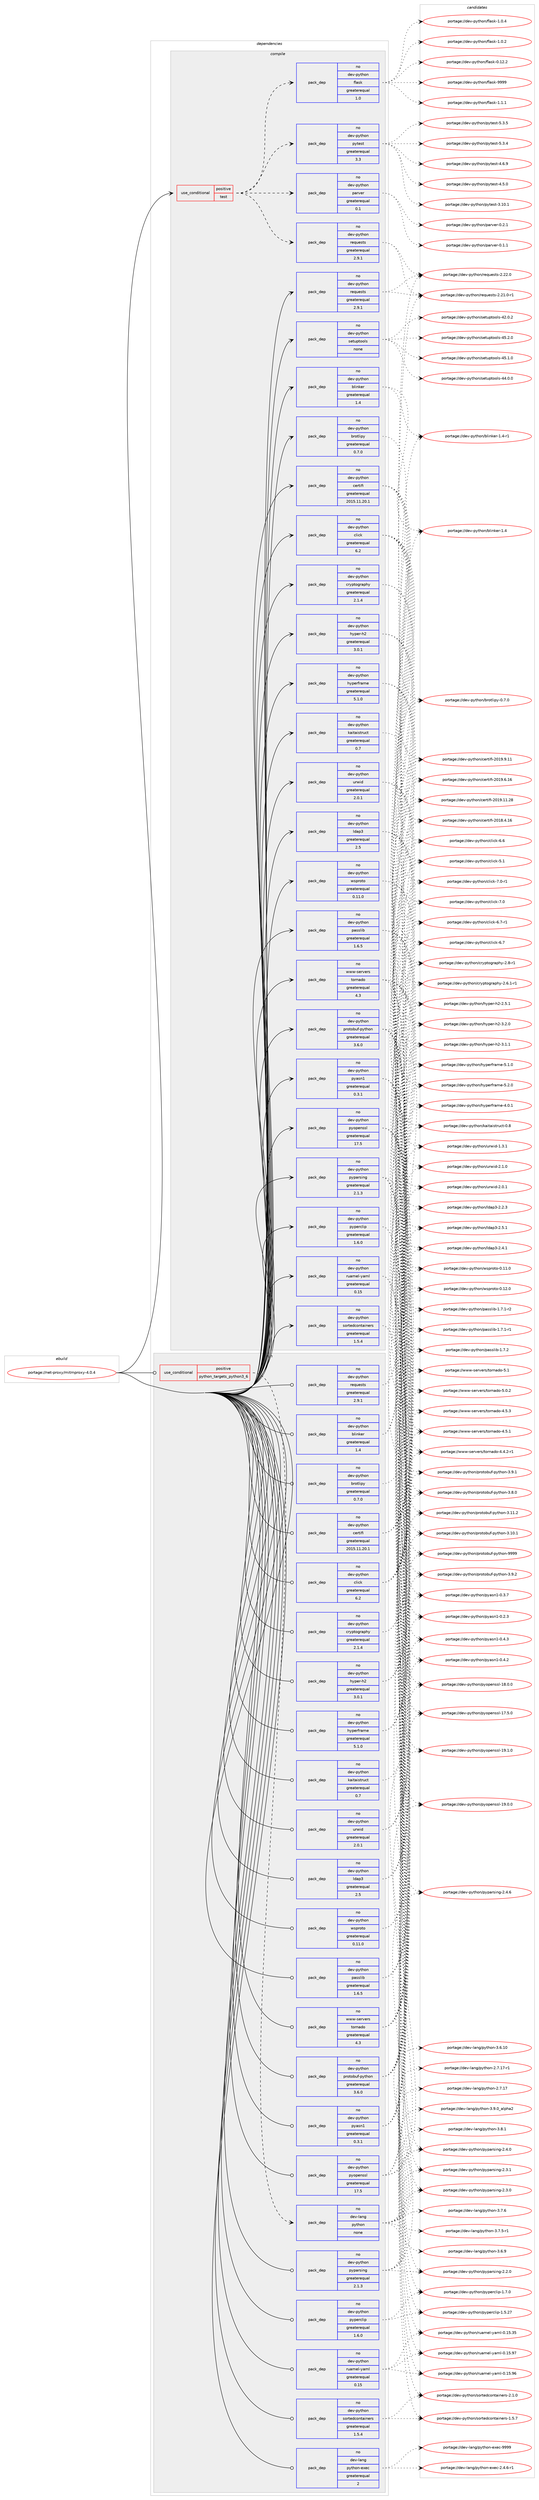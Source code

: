 digraph prolog {

# *************
# Graph options
# *************

newrank=true;
concentrate=true;
compound=true;
graph [rankdir=LR,fontname=Helvetica,fontsize=10,ranksep=1.5];#, ranksep=2.5, nodesep=0.2];
edge  [arrowhead=vee];
node  [fontname=Helvetica,fontsize=10];

# **********
# The ebuild
# **********

subgraph cluster_leftcol {
color=gray;
rank=same;
label=<<i>ebuild</i>>;
id [label="portage://net-proxy/mitmproxy-4.0.4", color=red, width=4, href="../net-proxy/mitmproxy-4.0.4.svg"];
}

# ****************
# The dependencies
# ****************

subgraph cluster_midcol {
color=gray;
label=<<i>dependencies</i>>;
subgraph cluster_compile {
fillcolor="#eeeeee";
style=filled;
label=<<i>compile</i>>;
subgraph cond22158 {
dependency111058 [label=<<TABLE BORDER="0" CELLBORDER="1" CELLSPACING="0" CELLPADDING="4"><TR><TD ROWSPAN="3" CELLPADDING="10">use_conditional</TD></TR><TR><TD>positive</TD></TR><TR><TD>test</TD></TR></TABLE>>, shape=none, color=red];
subgraph pack87018 {
dependency111059 [label=<<TABLE BORDER="0" CELLBORDER="1" CELLSPACING="0" CELLPADDING="4" WIDTH="220"><TR><TD ROWSPAN="6" CELLPADDING="30">pack_dep</TD></TR><TR><TD WIDTH="110">no</TD></TR><TR><TD>dev-python</TD></TR><TR><TD>flask</TD></TR><TR><TD>greaterequal</TD></TR><TR><TD>1.0</TD></TR></TABLE>>, shape=none, color=blue];
}
dependency111058:e -> dependency111059:w [weight=20,style="dashed",arrowhead="vee"];
subgraph pack87019 {
dependency111060 [label=<<TABLE BORDER="0" CELLBORDER="1" CELLSPACING="0" CELLPADDING="4" WIDTH="220"><TR><TD ROWSPAN="6" CELLPADDING="30">pack_dep</TD></TR><TR><TD WIDTH="110">no</TD></TR><TR><TD>dev-python</TD></TR><TR><TD>parver</TD></TR><TR><TD>greaterequal</TD></TR><TR><TD>0.1</TD></TR></TABLE>>, shape=none, color=blue];
}
dependency111058:e -> dependency111060:w [weight=20,style="dashed",arrowhead="vee"];
subgraph pack87020 {
dependency111061 [label=<<TABLE BORDER="0" CELLBORDER="1" CELLSPACING="0" CELLPADDING="4" WIDTH="220"><TR><TD ROWSPAN="6" CELLPADDING="30">pack_dep</TD></TR><TR><TD WIDTH="110">no</TD></TR><TR><TD>dev-python</TD></TR><TR><TD>pytest</TD></TR><TR><TD>greaterequal</TD></TR><TR><TD>3.3</TD></TR></TABLE>>, shape=none, color=blue];
}
dependency111058:e -> dependency111061:w [weight=20,style="dashed",arrowhead="vee"];
subgraph pack87021 {
dependency111062 [label=<<TABLE BORDER="0" CELLBORDER="1" CELLSPACING="0" CELLPADDING="4" WIDTH="220"><TR><TD ROWSPAN="6" CELLPADDING="30">pack_dep</TD></TR><TR><TD WIDTH="110">no</TD></TR><TR><TD>dev-python</TD></TR><TR><TD>requests</TD></TR><TR><TD>greaterequal</TD></TR><TR><TD>2.9.1</TD></TR></TABLE>>, shape=none, color=blue];
}
dependency111058:e -> dependency111062:w [weight=20,style="dashed",arrowhead="vee"];
}
id:e -> dependency111058:w [weight=20,style="solid",arrowhead="vee"];
subgraph pack87022 {
dependency111063 [label=<<TABLE BORDER="0" CELLBORDER="1" CELLSPACING="0" CELLPADDING="4" WIDTH="220"><TR><TD ROWSPAN="6" CELLPADDING="30">pack_dep</TD></TR><TR><TD WIDTH="110">no</TD></TR><TR><TD>dev-python</TD></TR><TR><TD>blinker</TD></TR><TR><TD>greaterequal</TD></TR><TR><TD>1.4</TD></TR></TABLE>>, shape=none, color=blue];
}
id:e -> dependency111063:w [weight=20,style="solid",arrowhead="vee"];
subgraph pack87023 {
dependency111064 [label=<<TABLE BORDER="0" CELLBORDER="1" CELLSPACING="0" CELLPADDING="4" WIDTH="220"><TR><TD ROWSPAN="6" CELLPADDING="30">pack_dep</TD></TR><TR><TD WIDTH="110">no</TD></TR><TR><TD>dev-python</TD></TR><TR><TD>brotlipy</TD></TR><TR><TD>greaterequal</TD></TR><TR><TD>0.7.0</TD></TR></TABLE>>, shape=none, color=blue];
}
id:e -> dependency111064:w [weight=20,style="solid",arrowhead="vee"];
subgraph pack87024 {
dependency111065 [label=<<TABLE BORDER="0" CELLBORDER="1" CELLSPACING="0" CELLPADDING="4" WIDTH="220"><TR><TD ROWSPAN="6" CELLPADDING="30">pack_dep</TD></TR><TR><TD WIDTH="110">no</TD></TR><TR><TD>dev-python</TD></TR><TR><TD>certifi</TD></TR><TR><TD>greaterequal</TD></TR><TR><TD>2015.11.20.1</TD></TR></TABLE>>, shape=none, color=blue];
}
id:e -> dependency111065:w [weight=20,style="solid",arrowhead="vee"];
subgraph pack87025 {
dependency111066 [label=<<TABLE BORDER="0" CELLBORDER="1" CELLSPACING="0" CELLPADDING="4" WIDTH="220"><TR><TD ROWSPAN="6" CELLPADDING="30">pack_dep</TD></TR><TR><TD WIDTH="110">no</TD></TR><TR><TD>dev-python</TD></TR><TR><TD>click</TD></TR><TR><TD>greaterequal</TD></TR><TR><TD>6.2</TD></TR></TABLE>>, shape=none, color=blue];
}
id:e -> dependency111066:w [weight=20,style="solid",arrowhead="vee"];
subgraph pack87026 {
dependency111067 [label=<<TABLE BORDER="0" CELLBORDER="1" CELLSPACING="0" CELLPADDING="4" WIDTH="220"><TR><TD ROWSPAN="6" CELLPADDING="30">pack_dep</TD></TR><TR><TD WIDTH="110">no</TD></TR><TR><TD>dev-python</TD></TR><TR><TD>cryptography</TD></TR><TR><TD>greaterequal</TD></TR><TR><TD>2.1.4</TD></TR></TABLE>>, shape=none, color=blue];
}
id:e -> dependency111067:w [weight=20,style="solid",arrowhead="vee"];
subgraph pack87027 {
dependency111068 [label=<<TABLE BORDER="0" CELLBORDER="1" CELLSPACING="0" CELLPADDING="4" WIDTH="220"><TR><TD ROWSPAN="6" CELLPADDING="30">pack_dep</TD></TR><TR><TD WIDTH="110">no</TD></TR><TR><TD>dev-python</TD></TR><TR><TD>hyper-h2</TD></TR><TR><TD>greaterequal</TD></TR><TR><TD>3.0.1</TD></TR></TABLE>>, shape=none, color=blue];
}
id:e -> dependency111068:w [weight=20,style="solid",arrowhead="vee"];
subgraph pack87028 {
dependency111069 [label=<<TABLE BORDER="0" CELLBORDER="1" CELLSPACING="0" CELLPADDING="4" WIDTH="220"><TR><TD ROWSPAN="6" CELLPADDING="30">pack_dep</TD></TR><TR><TD WIDTH="110">no</TD></TR><TR><TD>dev-python</TD></TR><TR><TD>hyperframe</TD></TR><TR><TD>greaterequal</TD></TR><TR><TD>5.1.0</TD></TR></TABLE>>, shape=none, color=blue];
}
id:e -> dependency111069:w [weight=20,style="solid",arrowhead="vee"];
subgraph pack87029 {
dependency111070 [label=<<TABLE BORDER="0" CELLBORDER="1" CELLSPACING="0" CELLPADDING="4" WIDTH="220"><TR><TD ROWSPAN="6" CELLPADDING="30">pack_dep</TD></TR><TR><TD WIDTH="110">no</TD></TR><TR><TD>dev-python</TD></TR><TR><TD>kaitaistruct</TD></TR><TR><TD>greaterequal</TD></TR><TR><TD>0.7</TD></TR></TABLE>>, shape=none, color=blue];
}
id:e -> dependency111070:w [weight=20,style="solid",arrowhead="vee"];
subgraph pack87030 {
dependency111071 [label=<<TABLE BORDER="0" CELLBORDER="1" CELLSPACING="0" CELLPADDING="4" WIDTH="220"><TR><TD ROWSPAN="6" CELLPADDING="30">pack_dep</TD></TR><TR><TD WIDTH="110">no</TD></TR><TR><TD>dev-python</TD></TR><TR><TD>ldap3</TD></TR><TR><TD>greaterequal</TD></TR><TR><TD>2.5</TD></TR></TABLE>>, shape=none, color=blue];
}
id:e -> dependency111071:w [weight=20,style="solid",arrowhead="vee"];
subgraph pack87031 {
dependency111072 [label=<<TABLE BORDER="0" CELLBORDER="1" CELLSPACING="0" CELLPADDING="4" WIDTH="220"><TR><TD ROWSPAN="6" CELLPADDING="30">pack_dep</TD></TR><TR><TD WIDTH="110">no</TD></TR><TR><TD>dev-python</TD></TR><TR><TD>passlib</TD></TR><TR><TD>greaterequal</TD></TR><TR><TD>1.6.5</TD></TR></TABLE>>, shape=none, color=blue];
}
id:e -> dependency111072:w [weight=20,style="solid",arrowhead="vee"];
subgraph pack87032 {
dependency111073 [label=<<TABLE BORDER="0" CELLBORDER="1" CELLSPACING="0" CELLPADDING="4" WIDTH="220"><TR><TD ROWSPAN="6" CELLPADDING="30">pack_dep</TD></TR><TR><TD WIDTH="110">no</TD></TR><TR><TD>dev-python</TD></TR><TR><TD>protobuf-python</TD></TR><TR><TD>greaterequal</TD></TR><TR><TD>3.6.0</TD></TR></TABLE>>, shape=none, color=blue];
}
id:e -> dependency111073:w [weight=20,style="solid",arrowhead="vee"];
subgraph pack87033 {
dependency111074 [label=<<TABLE BORDER="0" CELLBORDER="1" CELLSPACING="0" CELLPADDING="4" WIDTH="220"><TR><TD ROWSPAN="6" CELLPADDING="30">pack_dep</TD></TR><TR><TD WIDTH="110">no</TD></TR><TR><TD>dev-python</TD></TR><TR><TD>pyasn1</TD></TR><TR><TD>greaterequal</TD></TR><TR><TD>0.3.1</TD></TR></TABLE>>, shape=none, color=blue];
}
id:e -> dependency111074:w [weight=20,style="solid",arrowhead="vee"];
subgraph pack87034 {
dependency111075 [label=<<TABLE BORDER="0" CELLBORDER="1" CELLSPACING="0" CELLPADDING="4" WIDTH="220"><TR><TD ROWSPAN="6" CELLPADDING="30">pack_dep</TD></TR><TR><TD WIDTH="110">no</TD></TR><TR><TD>dev-python</TD></TR><TR><TD>pyopenssl</TD></TR><TR><TD>greaterequal</TD></TR><TR><TD>17.5</TD></TR></TABLE>>, shape=none, color=blue];
}
id:e -> dependency111075:w [weight=20,style="solid",arrowhead="vee"];
subgraph pack87035 {
dependency111076 [label=<<TABLE BORDER="0" CELLBORDER="1" CELLSPACING="0" CELLPADDING="4" WIDTH="220"><TR><TD ROWSPAN="6" CELLPADDING="30">pack_dep</TD></TR><TR><TD WIDTH="110">no</TD></TR><TR><TD>dev-python</TD></TR><TR><TD>pyparsing</TD></TR><TR><TD>greaterequal</TD></TR><TR><TD>2.1.3</TD></TR></TABLE>>, shape=none, color=blue];
}
id:e -> dependency111076:w [weight=20,style="solid",arrowhead="vee"];
subgraph pack87036 {
dependency111077 [label=<<TABLE BORDER="0" CELLBORDER="1" CELLSPACING="0" CELLPADDING="4" WIDTH="220"><TR><TD ROWSPAN="6" CELLPADDING="30">pack_dep</TD></TR><TR><TD WIDTH="110">no</TD></TR><TR><TD>dev-python</TD></TR><TR><TD>pyperclip</TD></TR><TR><TD>greaterequal</TD></TR><TR><TD>1.6.0</TD></TR></TABLE>>, shape=none, color=blue];
}
id:e -> dependency111077:w [weight=20,style="solid",arrowhead="vee"];
subgraph pack87037 {
dependency111078 [label=<<TABLE BORDER="0" CELLBORDER="1" CELLSPACING="0" CELLPADDING="4" WIDTH="220"><TR><TD ROWSPAN="6" CELLPADDING="30">pack_dep</TD></TR><TR><TD WIDTH="110">no</TD></TR><TR><TD>dev-python</TD></TR><TR><TD>requests</TD></TR><TR><TD>greaterequal</TD></TR><TR><TD>2.9.1</TD></TR></TABLE>>, shape=none, color=blue];
}
id:e -> dependency111078:w [weight=20,style="solid",arrowhead="vee"];
subgraph pack87038 {
dependency111079 [label=<<TABLE BORDER="0" CELLBORDER="1" CELLSPACING="0" CELLPADDING="4" WIDTH="220"><TR><TD ROWSPAN="6" CELLPADDING="30">pack_dep</TD></TR><TR><TD WIDTH="110">no</TD></TR><TR><TD>dev-python</TD></TR><TR><TD>ruamel-yaml</TD></TR><TR><TD>greaterequal</TD></TR><TR><TD>0.15</TD></TR></TABLE>>, shape=none, color=blue];
}
id:e -> dependency111079:w [weight=20,style="solid",arrowhead="vee"];
subgraph pack87039 {
dependency111080 [label=<<TABLE BORDER="0" CELLBORDER="1" CELLSPACING="0" CELLPADDING="4" WIDTH="220"><TR><TD ROWSPAN="6" CELLPADDING="30">pack_dep</TD></TR><TR><TD WIDTH="110">no</TD></TR><TR><TD>dev-python</TD></TR><TR><TD>setuptools</TD></TR><TR><TD>none</TD></TR><TR><TD></TD></TR></TABLE>>, shape=none, color=blue];
}
id:e -> dependency111080:w [weight=20,style="solid",arrowhead="vee"];
subgraph pack87040 {
dependency111081 [label=<<TABLE BORDER="0" CELLBORDER="1" CELLSPACING="0" CELLPADDING="4" WIDTH="220"><TR><TD ROWSPAN="6" CELLPADDING="30">pack_dep</TD></TR><TR><TD WIDTH="110">no</TD></TR><TR><TD>dev-python</TD></TR><TR><TD>sortedcontainers</TD></TR><TR><TD>greaterequal</TD></TR><TR><TD>1.5.4</TD></TR></TABLE>>, shape=none, color=blue];
}
id:e -> dependency111081:w [weight=20,style="solid",arrowhead="vee"];
subgraph pack87041 {
dependency111082 [label=<<TABLE BORDER="0" CELLBORDER="1" CELLSPACING="0" CELLPADDING="4" WIDTH="220"><TR><TD ROWSPAN="6" CELLPADDING="30">pack_dep</TD></TR><TR><TD WIDTH="110">no</TD></TR><TR><TD>dev-python</TD></TR><TR><TD>urwid</TD></TR><TR><TD>greaterequal</TD></TR><TR><TD>2.0.1</TD></TR></TABLE>>, shape=none, color=blue];
}
id:e -> dependency111082:w [weight=20,style="solid",arrowhead="vee"];
subgraph pack87042 {
dependency111083 [label=<<TABLE BORDER="0" CELLBORDER="1" CELLSPACING="0" CELLPADDING="4" WIDTH="220"><TR><TD ROWSPAN="6" CELLPADDING="30">pack_dep</TD></TR><TR><TD WIDTH="110">no</TD></TR><TR><TD>dev-python</TD></TR><TR><TD>wsproto</TD></TR><TR><TD>greaterequal</TD></TR><TR><TD>0.11.0</TD></TR></TABLE>>, shape=none, color=blue];
}
id:e -> dependency111083:w [weight=20,style="solid",arrowhead="vee"];
subgraph pack87043 {
dependency111084 [label=<<TABLE BORDER="0" CELLBORDER="1" CELLSPACING="0" CELLPADDING="4" WIDTH="220"><TR><TD ROWSPAN="6" CELLPADDING="30">pack_dep</TD></TR><TR><TD WIDTH="110">no</TD></TR><TR><TD>www-servers</TD></TR><TR><TD>tornado</TD></TR><TR><TD>greaterequal</TD></TR><TR><TD>4.3</TD></TR></TABLE>>, shape=none, color=blue];
}
id:e -> dependency111084:w [weight=20,style="solid",arrowhead="vee"];
}
subgraph cluster_compileandrun {
fillcolor="#eeeeee";
style=filled;
label=<<i>compile and run</i>>;
}
subgraph cluster_run {
fillcolor="#eeeeee";
style=filled;
label=<<i>run</i>>;
subgraph cond22159 {
dependency111085 [label=<<TABLE BORDER="0" CELLBORDER="1" CELLSPACING="0" CELLPADDING="4"><TR><TD ROWSPAN="3" CELLPADDING="10">use_conditional</TD></TR><TR><TD>positive</TD></TR><TR><TD>python_targets_python3_6</TD></TR></TABLE>>, shape=none, color=red];
subgraph pack87044 {
dependency111086 [label=<<TABLE BORDER="0" CELLBORDER="1" CELLSPACING="0" CELLPADDING="4" WIDTH="220"><TR><TD ROWSPAN="6" CELLPADDING="30">pack_dep</TD></TR><TR><TD WIDTH="110">no</TD></TR><TR><TD>dev-lang</TD></TR><TR><TD>python</TD></TR><TR><TD>none</TD></TR><TR><TD></TD></TR></TABLE>>, shape=none, color=blue];
}
dependency111085:e -> dependency111086:w [weight=20,style="dashed",arrowhead="vee"];
}
id:e -> dependency111085:w [weight=20,style="solid",arrowhead="odot"];
subgraph pack87045 {
dependency111087 [label=<<TABLE BORDER="0" CELLBORDER="1" CELLSPACING="0" CELLPADDING="4" WIDTH="220"><TR><TD ROWSPAN="6" CELLPADDING="30">pack_dep</TD></TR><TR><TD WIDTH="110">no</TD></TR><TR><TD>dev-lang</TD></TR><TR><TD>python-exec</TD></TR><TR><TD>greaterequal</TD></TR><TR><TD>2</TD></TR></TABLE>>, shape=none, color=blue];
}
id:e -> dependency111087:w [weight=20,style="solid",arrowhead="odot"];
subgraph pack87046 {
dependency111088 [label=<<TABLE BORDER="0" CELLBORDER="1" CELLSPACING="0" CELLPADDING="4" WIDTH="220"><TR><TD ROWSPAN="6" CELLPADDING="30">pack_dep</TD></TR><TR><TD WIDTH="110">no</TD></TR><TR><TD>dev-python</TD></TR><TR><TD>blinker</TD></TR><TR><TD>greaterequal</TD></TR><TR><TD>1.4</TD></TR></TABLE>>, shape=none, color=blue];
}
id:e -> dependency111088:w [weight=20,style="solid",arrowhead="odot"];
subgraph pack87047 {
dependency111089 [label=<<TABLE BORDER="0" CELLBORDER="1" CELLSPACING="0" CELLPADDING="4" WIDTH="220"><TR><TD ROWSPAN="6" CELLPADDING="30">pack_dep</TD></TR><TR><TD WIDTH="110">no</TD></TR><TR><TD>dev-python</TD></TR><TR><TD>brotlipy</TD></TR><TR><TD>greaterequal</TD></TR><TR><TD>0.7.0</TD></TR></TABLE>>, shape=none, color=blue];
}
id:e -> dependency111089:w [weight=20,style="solid",arrowhead="odot"];
subgraph pack87048 {
dependency111090 [label=<<TABLE BORDER="0" CELLBORDER="1" CELLSPACING="0" CELLPADDING="4" WIDTH="220"><TR><TD ROWSPAN="6" CELLPADDING="30">pack_dep</TD></TR><TR><TD WIDTH="110">no</TD></TR><TR><TD>dev-python</TD></TR><TR><TD>certifi</TD></TR><TR><TD>greaterequal</TD></TR><TR><TD>2015.11.20.1</TD></TR></TABLE>>, shape=none, color=blue];
}
id:e -> dependency111090:w [weight=20,style="solid",arrowhead="odot"];
subgraph pack87049 {
dependency111091 [label=<<TABLE BORDER="0" CELLBORDER="1" CELLSPACING="0" CELLPADDING="4" WIDTH="220"><TR><TD ROWSPAN="6" CELLPADDING="30">pack_dep</TD></TR><TR><TD WIDTH="110">no</TD></TR><TR><TD>dev-python</TD></TR><TR><TD>click</TD></TR><TR><TD>greaterequal</TD></TR><TR><TD>6.2</TD></TR></TABLE>>, shape=none, color=blue];
}
id:e -> dependency111091:w [weight=20,style="solid",arrowhead="odot"];
subgraph pack87050 {
dependency111092 [label=<<TABLE BORDER="0" CELLBORDER="1" CELLSPACING="0" CELLPADDING="4" WIDTH="220"><TR><TD ROWSPAN="6" CELLPADDING="30">pack_dep</TD></TR><TR><TD WIDTH="110">no</TD></TR><TR><TD>dev-python</TD></TR><TR><TD>cryptography</TD></TR><TR><TD>greaterequal</TD></TR><TR><TD>2.1.4</TD></TR></TABLE>>, shape=none, color=blue];
}
id:e -> dependency111092:w [weight=20,style="solid",arrowhead="odot"];
subgraph pack87051 {
dependency111093 [label=<<TABLE BORDER="0" CELLBORDER="1" CELLSPACING="0" CELLPADDING="4" WIDTH="220"><TR><TD ROWSPAN="6" CELLPADDING="30">pack_dep</TD></TR><TR><TD WIDTH="110">no</TD></TR><TR><TD>dev-python</TD></TR><TR><TD>hyper-h2</TD></TR><TR><TD>greaterequal</TD></TR><TR><TD>3.0.1</TD></TR></TABLE>>, shape=none, color=blue];
}
id:e -> dependency111093:w [weight=20,style="solid",arrowhead="odot"];
subgraph pack87052 {
dependency111094 [label=<<TABLE BORDER="0" CELLBORDER="1" CELLSPACING="0" CELLPADDING="4" WIDTH="220"><TR><TD ROWSPAN="6" CELLPADDING="30">pack_dep</TD></TR><TR><TD WIDTH="110">no</TD></TR><TR><TD>dev-python</TD></TR><TR><TD>hyperframe</TD></TR><TR><TD>greaterequal</TD></TR><TR><TD>5.1.0</TD></TR></TABLE>>, shape=none, color=blue];
}
id:e -> dependency111094:w [weight=20,style="solid",arrowhead="odot"];
subgraph pack87053 {
dependency111095 [label=<<TABLE BORDER="0" CELLBORDER="1" CELLSPACING="0" CELLPADDING="4" WIDTH="220"><TR><TD ROWSPAN="6" CELLPADDING="30">pack_dep</TD></TR><TR><TD WIDTH="110">no</TD></TR><TR><TD>dev-python</TD></TR><TR><TD>kaitaistruct</TD></TR><TR><TD>greaterequal</TD></TR><TR><TD>0.7</TD></TR></TABLE>>, shape=none, color=blue];
}
id:e -> dependency111095:w [weight=20,style="solid",arrowhead="odot"];
subgraph pack87054 {
dependency111096 [label=<<TABLE BORDER="0" CELLBORDER="1" CELLSPACING="0" CELLPADDING="4" WIDTH="220"><TR><TD ROWSPAN="6" CELLPADDING="30">pack_dep</TD></TR><TR><TD WIDTH="110">no</TD></TR><TR><TD>dev-python</TD></TR><TR><TD>ldap3</TD></TR><TR><TD>greaterequal</TD></TR><TR><TD>2.5</TD></TR></TABLE>>, shape=none, color=blue];
}
id:e -> dependency111096:w [weight=20,style="solid",arrowhead="odot"];
subgraph pack87055 {
dependency111097 [label=<<TABLE BORDER="0" CELLBORDER="1" CELLSPACING="0" CELLPADDING="4" WIDTH="220"><TR><TD ROWSPAN="6" CELLPADDING="30">pack_dep</TD></TR><TR><TD WIDTH="110">no</TD></TR><TR><TD>dev-python</TD></TR><TR><TD>passlib</TD></TR><TR><TD>greaterequal</TD></TR><TR><TD>1.6.5</TD></TR></TABLE>>, shape=none, color=blue];
}
id:e -> dependency111097:w [weight=20,style="solid",arrowhead="odot"];
subgraph pack87056 {
dependency111098 [label=<<TABLE BORDER="0" CELLBORDER="1" CELLSPACING="0" CELLPADDING="4" WIDTH="220"><TR><TD ROWSPAN="6" CELLPADDING="30">pack_dep</TD></TR><TR><TD WIDTH="110">no</TD></TR><TR><TD>dev-python</TD></TR><TR><TD>protobuf-python</TD></TR><TR><TD>greaterequal</TD></TR><TR><TD>3.6.0</TD></TR></TABLE>>, shape=none, color=blue];
}
id:e -> dependency111098:w [weight=20,style="solid",arrowhead="odot"];
subgraph pack87057 {
dependency111099 [label=<<TABLE BORDER="0" CELLBORDER="1" CELLSPACING="0" CELLPADDING="4" WIDTH="220"><TR><TD ROWSPAN="6" CELLPADDING="30">pack_dep</TD></TR><TR><TD WIDTH="110">no</TD></TR><TR><TD>dev-python</TD></TR><TR><TD>pyasn1</TD></TR><TR><TD>greaterequal</TD></TR><TR><TD>0.3.1</TD></TR></TABLE>>, shape=none, color=blue];
}
id:e -> dependency111099:w [weight=20,style="solid",arrowhead="odot"];
subgraph pack87058 {
dependency111100 [label=<<TABLE BORDER="0" CELLBORDER="1" CELLSPACING="0" CELLPADDING="4" WIDTH="220"><TR><TD ROWSPAN="6" CELLPADDING="30">pack_dep</TD></TR><TR><TD WIDTH="110">no</TD></TR><TR><TD>dev-python</TD></TR><TR><TD>pyopenssl</TD></TR><TR><TD>greaterequal</TD></TR><TR><TD>17.5</TD></TR></TABLE>>, shape=none, color=blue];
}
id:e -> dependency111100:w [weight=20,style="solid",arrowhead="odot"];
subgraph pack87059 {
dependency111101 [label=<<TABLE BORDER="0" CELLBORDER="1" CELLSPACING="0" CELLPADDING="4" WIDTH="220"><TR><TD ROWSPAN="6" CELLPADDING="30">pack_dep</TD></TR><TR><TD WIDTH="110">no</TD></TR><TR><TD>dev-python</TD></TR><TR><TD>pyparsing</TD></TR><TR><TD>greaterequal</TD></TR><TR><TD>2.1.3</TD></TR></TABLE>>, shape=none, color=blue];
}
id:e -> dependency111101:w [weight=20,style="solid",arrowhead="odot"];
subgraph pack87060 {
dependency111102 [label=<<TABLE BORDER="0" CELLBORDER="1" CELLSPACING="0" CELLPADDING="4" WIDTH="220"><TR><TD ROWSPAN="6" CELLPADDING="30">pack_dep</TD></TR><TR><TD WIDTH="110">no</TD></TR><TR><TD>dev-python</TD></TR><TR><TD>pyperclip</TD></TR><TR><TD>greaterequal</TD></TR><TR><TD>1.6.0</TD></TR></TABLE>>, shape=none, color=blue];
}
id:e -> dependency111102:w [weight=20,style="solid",arrowhead="odot"];
subgraph pack87061 {
dependency111103 [label=<<TABLE BORDER="0" CELLBORDER="1" CELLSPACING="0" CELLPADDING="4" WIDTH="220"><TR><TD ROWSPAN="6" CELLPADDING="30">pack_dep</TD></TR><TR><TD WIDTH="110">no</TD></TR><TR><TD>dev-python</TD></TR><TR><TD>requests</TD></TR><TR><TD>greaterequal</TD></TR><TR><TD>2.9.1</TD></TR></TABLE>>, shape=none, color=blue];
}
id:e -> dependency111103:w [weight=20,style="solid",arrowhead="odot"];
subgraph pack87062 {
dependency111104 [label=<<TABLE BORDER="0" CELLBORDER="1" CELLSPACING="0" CELLPADDING="4" WIDTH="220"><TR><TD ROWSPAN="6" CELLPADDING="30">pack_dep</TD></TR><TR><TD WIDTH="110">no</TD></TR><TR><TD>dev-python</TD></TR><TR><TD>ruamel-yaml</TD></TR><TR><TD>greaterequal</TD></TR><TR><TD>0.15</TD></TR></TABLE>>, shape=none, color=blue];
}
id:e -> dependency111104:w [weight=20,style="solid",arrowhead="odot"];
subgraph pack87063 {
dependency111105 [label=<<TABLE BORDER="0" CELLBORDER="1" CELLSPACING="0" CELLPADDING="4" WIDTH="220"><TR><TD ROWSPAN="6" CELLPADDING="30">pack_dep</TD></TR><TR><TD WIDTH="110">no</TD></TR><TR><TD>dev-python</TD></TR><TR><TD>sortedcontainers</TD></TR><TR><TD>greaterequal</TD></TR><TR><TD>1.5.4</TD></TR></TABLE>>, shape=none, color=blue];
}
id:e -> dependency111105:w [weight=20,style="solid",arrowhead="odot"];
subgraph pack87064 {
dependency111106 [label=<<TABLE BORDER="0" CELLBORDER="1" CELLSPACING="0" CELLPADDING="4" WIDTH="220"><TR><TD ROWSPAN="6" CELLPADDING="30">pack_dep</TD></TR><TR><TD WIDTH="110">no</TD></TR><TR><TD>dev-python</TD></TR><TR><TD>urwid</TD></TR><TR><TD>greaterequal</TD></TR><TR><TD>2.0.1</TD></TR></TABLE>>, shape=none, color=blue];
}
id:e -> dependency111106:w [weight=20,style="solid",arrowhead="odot"];
subgraph pack87065 {
dependency111107 [label=<<TABLE BORDER="0" CELLBORDER="1" CELLSPACING="0" CELLPADDING="4" WIDTH="220"><TR><TD ROWSPAN="6" CELLPADDING="30">pack_dep</TD></TR><TR><TD WIDTH="110">no</TD></TR><TR><TD>dev-python</TD></TR><TR><TD>wsproto</TD></TR><TR><TD>greaterequal</TD></TR><TR><TD>0.11.0</TD></TR></TABLE>>, shape=none, color=blue];
}
id:e -> dependency111107:w [weight=20,style="solid",arrowhead="odot"];
subgraph pack87066 {
dependency111108 [label=<<TABLE BORDER="0" CELLBORDER="1" CELLSPACING="0" CELLPADDING="4" WIDTH="220"><TR><TD ROWSPAN="6" CELLPADDING="30">pack_dep</TD></TR><TR><TD WIDTH="110">no</TD></TR><TR><TD>www-servers</TD></TR><TR><TD>tornado</TD></TR><TR><TD>greaterequal</TD></TR><TR><TD>4.3</TD></TR></TABLE>>, shape=none, color=blue];
}
id:e -> dependency111108:w [weight=20,style="solid",arrowhead="odot"];
}
}

# **************
# The candidates
# **************

subgraph cluster_choices {
rank=same;
color=gray;
label=<<i>candidates</i>>;

subgraph choice87018 {
color=black;
nodesep=1;
choice1001011184511212111610411111047102108971151074557575757 [label="portage://dev-python/flask-9999", color=red, width=4,href="../dev-python/flask-9999.svg"];
choice100101118451121211161041111104710210897115107454946494649 [label="portage://dev-python/flask-1.1.1", color=red, width=4,href="../dev-python/flask-1.1.1.svg"];
choice100101118451121211161041111104710210897115107454946484652 [label="portage://dev-python/flask-1.0.4", color=red, width=4,href="../dev-python/flask-1.0.4.svg"];
choice100101118451121211161041111104710210897115107454946484650 [label="portage://dev-python/flask-1.0.2", color=red, width=4,href="../dev-python/flask-1.0.2.svg"];
choice10010111845112121116104111110471021089711510745484649504650 [label="portage://dev-python/flask-0.12.2", color=red, width=4,href="../dev-python/flask-0.12.2.svg"];
dependency111059:e -> choice1001011184511212111610411111047102108971151074557575757:w [style=dotted,weight="100"];
dependency111059:e -> choice100101118451121211161041111104710210897115107454946494649:w [style=dotted,weight="100"];
dependency111059:e -> choice100101118451121211161041111104710210897115107454946484652:w [style=dotted,weight="100"];
dependency111059:e -> choice100101118451121211161041111104710210897115107454946484650:w [style=dotted,weight="100"];
dependency111059:e -> choice10010111845112121116104111110471021089711510745484649504650:w [style=dotted,weight="100"];
}
subgraph choice87019 {
color=black;
nodesep=1;
choice100101118451121211161041111104711297114118101114454846504649 [label="portage://dev-python/parver-0.2.1", color=red, width=4,href="../dev-python/parver-0.2.1.svg"];
choice100101118451121211161041111104711297114118101114454846494649 [label="portage://dev-python/parver-0.1.1", color=red, width=4,href="../dev-python/parver-0.1.1.svg"];
dependency111060:e -> choice100101118451121211161041111104711297114118101114454846504649:w [style=dotted,weight="100"];
dependency111060:e -> choice100101118451121211161041111104711297114118101114454846494649:w [style=dotted,weight="100"];
}
subgraph choice87020 {
color=black;
nodesep=1;
choice1001011184511212111610411111047112121116101115116455346514653 [label="portage://dev-python/pytest-5.3.5", color=red, width=4,href="../dev-python/pytest-5.3.5.svg"];
choice1001011184511212111610411111047112121116101115116455346514652 [label="portage://dev-python/pytest-5.3.4", color=red, width=4,href="../dev-python/pytest-5.3.4.svg"];
choice1001011184511212111610411111047112121116101115116455246544657 [label="portage://dev-python/pytest-4.6.9", color=red, width=4,href="../dev-python/pytest-4.6.9.svg"];
choice1001011184511212111610411111047112121116101115116455246534648 [label="portage://dev-python/pytest-4.5.0", color=red, width=4,href="../dev-python/pytest-4.5.0.svg"];
choice100101118451121211161041111104711212111610111511645514649484649 [label="portage://dev-python/pytest-3.10.1", color=red, width=4,href="../dev-python/pytest-3.10.1.svg"];
dependency111061:e -> choice1001011184511212111610411111047112121116101115116455346514653:w [style=dotted,weight="100"];
dependency111061:e -> choice1001011184511212111610411111047112121116101115116455346514652:w [style=dotted,weight="100"];
dependency111061:e -> choice1001011184511212111610411111047112121116101115116455246544657:w [style=dotted,weight="100"];
dependency111061:e -> choice1001011184511212111610411111047112121116101115116455246534648:w [style=dotted,weight="100"];
dependency111061:e -> choice100101118451121211161041111104711212111610111511645514649484649:w [style=dotted,weight="100"];
}
subgraph choice87021 {
color=black;
nodesep=1;
choice100101118451121211161041111104711410111311710111511611545504650504648 [label="portage://dev-python/requests-2.22.0", color=red, width=4,href="../dev-python/requests-2.22.0.svg"];
choice1001011184511212111610411111047114101113117101115116115455046504946484511449 [label="portage://dev-python/requests-2.21.0-r1", color=red, width=4,href="../dev-python/requests-2.21.0-r1.svg"];
dependency111062:e -> choice100101118451121211161041111104711410111311710111511611545504650504648:w [style=dotted,weight="100"];
dependency111062:e -> choice1001011184511212111610411111047114101113117101115116115455046504946484511449:w [style=dotted,weight="100"];
}
subgraph choice87022 {
color=black;
nodesep=1;
choice100101118451121211161041111104798108105110107101114454946524511449 [label="portage://dev-python/blinker-1.4-r1", color=red, width=4,href="../dev-python/blinker-1.4-r1.svg"];
choice10010111845112121116104111110479810810511010710111445494652 [label="portage://dev-python/blinker-1.4", color=red, width=4,href="../dev-python/blinker-1.4.svg"];
dependency111063:e -> choice100101118451121211161041111104798108105110107101114454946524511449:w [style=dotted,weight="100"];
dependency111063:e -> choice10010111845112121116104111110479810810511010710111445494652:w [style=dotted,weight="100"];
}
subgraph choice87023 {
color=black;
nodesep=1;
choice100101118451121211161041111104798114111116108105112121454846554648 [label="portage://dev-python/brotlipy-0.7.0", color=red, width=4,href="../dev-python/brotlipy-0.7.0.svg"];
dependency111064:e -> choice100101118451121211161041111104798114111116108105112121454846554648:w [style=dotted,weight="100"];
}
subgraph choice87024 {
color=black;
nodesep=1;
choice10010111845112121116104111110479910111411610510210545504849574657464949 [label="portage://dev-python/certifi-2019.9.11", color=red, width=4,href="../dev-python/certifi-2019.9.11.svg"];
choice10010111845112121116104111110479910111411610510210545504849574654464954 [label="portage://dev-python/certifi-2019.6.16", color=red, width=4,href="../dev-python/certifi-2019.6.16.svg"];
choice1001011184511212111610411111047991011141161051021054550484957464949465056 [label="portage://dev-python/certifi-2019.11.28", color=red, width=4,href="../dev-python/certifi-2019.11.28.svg"];
choice10010111845112121116104111110479910111411610510210545504849564652464954 [label="portage://dev-python/certifi-2018.4.16", color=red, width=4,href="../dev-python/certifi-2018.4.16.svg"];
dependency111065:e -> choice10010111845112121116104111110479910111411610510210545504849574657464949:w [style=dotted,weight="100"];
dependency111065:e -> choice10010111845112121116104111110479910111411610510210545504849574654464954:w [style=dotted,weight="100"];
dependency111065:e -> choice1001011184511212111610411111047991011141161051021054550484957464949465056:w [style=dotted,weight="100"];
dependency111065:e -> choice10010111845112121116104111110479910111411610510210545504849564652464954:w [style=dotted,weight="100"];
}
subgraph choice87025 {
color=black;
nodesep=1;
choice10010111845112121116104111110479910810599107455546484511449 [label="portage://dev-python/click-7.0-r1", color=red, width=4,href="../dev-python/click-7.0-r1.svg"];
choice1001011184511212111610411111047991081059910745554648 [label="portage://dev-python/click-7.0", color=red, width=4,href="../dev-python/click-7.0.svg"];
choice10010111845112121116104111110479910810599107455446554511449 [label="portage://dev-python/click-6.7-r1", color=red, width=4,href="../dev-python/click-6.7-r1.svg"];
choice1001011184511212111610411111047991081059910745544655 [label="portage://dev-python/click-6.7", color=red, width=4,href="../dev-python/click-6.7.svg"];
choice1001011184511212111610411111047991081059910745544654 [label="portage://dev-python/click-6.6", color=red, width=4,href="../dev-python/click-6.6.svg"];
choice1001011184511212111610411111047991081059910745534649 [label="portage://dev-python/click-5.1", color=red, width=4,href="../dev-python/click-5.1.svg"];
dependency111066:e -> choice10010111845112121116104111110479910810599107455546484511449:w [style=dotted,weight="100"];
dependency111066:e -> choice1001011184511212111610411111047991081059910745554648:w [style=dotted,weight="100"];
dependency111066:e -> choice10010111845112121116104111110479910810599107455446554511449:w [style=dotted,weight="100"];
dependency111066:e -> choice1001011184511212111610411111047991081059910745544655:w [style=dotted,weight="100"];
dependency111066:e -> choice1001011184511212111610411111047991081059910745544654:w [style=dotted,weight="100"];
dependency111066:e -> choice1001011184511212111610411111047991081059910745534649:w [style=dotted,weight="100"];
}
subgraph choice87026 {
color=black;
nodesep=1;
choice10010111845112121116104111110479911412111211611110311497112104121455046564511449 [label="portage://dev-python/cryptography-2.8-r1", color=red, width=4,href="../dev-python/cryptography-2.8-r1.svg"];
choice100101118451121211161041111104799114121112116111103114971121041214550465446494511449 [label="portage://dev-python/cryptography-2.6.1-r1", color=red, width=4,href="../dev-python/cryptography-2.6.1-r1.svg"];
dependency111067:e -> choice10010111845112121116104111110479911412111211611110311497112104121455046564511449:w [style=dotted,weight="100"];
dependency111067:e -> choice100101118451121211161041111104799114121112116111103114971121041214550465446494511449:w [style=dotted,weight="100"];
}
subgraph choice87027 {
color=black;
nodesep=1;
choice10010111845112121116104111110471041211121011144510450455146504648 [label="portage://dev-python/hyper-h2-3.2.0", color=red, width=4,href="../dev-python/hyper-h2-3.2.0.svg"];
choice10010111845112121116104111110471041211121011144510450455146494649 [label="portage://dev-python/hyper-h2-3.1.1", color=red, width=4,href="../dev-python/hyper-h2-3.1.1.svg"];
choice10010111845112121116104111110471041211121011144510450455046534649 [label="portage://dev-python/hyper-h2-2.5.1", color=red, width=4,href="../dev-python/hyper-h2-2.5.1.svg"];
dependency111068:e -> choice10010111845112121116104111110471041211121011144510450455146504648:w [style=dotted,weight="100"];
dependency111068:e -> choice10010111845112121116104111110471041211121011144510450455146494649:w [style=dotted,weight="100"];
dependency111068:e -> choice10010111845112121116104111110471041211121011144510450455046534649:w [style=dotted,weight="100"];
}
subgraph choice87028 {
color=black;
nodesep=1;
choice100101118451121211161041111104710412111210111410211497109101455346504648 [label="portage://dev-python/hyperframe-5.2.0", color=red, width=4,href="../dev-python/hyperframe-5.2.0.svg"];
choice100101118451121211161041111104710412111210111410211497109101455346494648 [label="portage://dev-python/hyperframe-5.1.0", color=red, width=4,href="../dev-python/hyperframe-5.1.0.svg"];
choice100101118451121211161041111104710412111210111410211497109101455246484649 [label="portage://dev-python/hyperframe-4.0.1", color=red, width=4,href="../dev-python/hyperframe-4.0.1.svg"];
dependency111069:e -> choice100101118451121211161041111104710412111210111410211497109101455346504648:w [style=dotted,weight="100"];
dependency111069:e -> choice100101118451121211161041111104710412111210111410211497109101455346494648:w [style=dotted,weight="100"];
dependency111069:e -> choice100101118451121211161041111104710412111210111410211497109101455246484649:w [style=dotted,weight="100"];
}
subgraph choice87029 {
color=black;
nodesep=1;
choice100101118451121211161041111104710797105116971051151161141179911645484656 [label="portage://dev-python/kaitaistruct-0.8", color=red, width=4,href="../dev-python/kaitaistruct-0.8.svg"];
dependency111070:e -> choice100101118451121211161041111104710797105116971051151161141179911645484656:w [style=dotted,weight="100"];
}
subgraph choice87030 {
color=black;
nodesep=1;
choice10010111845112121116104111110471081009711251455046534649 [label="portage://dev-python/ldap3-2.5.1", color=red, width=4,href="../dev-python/ldap3-2.5.1.svg"];
choice10010111845112121116104111110471081009711251455046524649 [label="portage://dev-python/ldap3-2.4.1", color=red, width=4,href="../dev-python/ldap3-2.4.1.svg"];
choice10010111845112121116104111110471081009711251455046504651 [label="portage://dev-python/ldap3-2.2.3", color=red, width=4,href="../dev-python/ldap3-2.2.3.svg"];
dependency111071:e -> choice10010111845112121116104111110471081009711251455046534649:w [style=dotted,weight="100"];
dependency111071:e -> choice10010111845112121116104111110471081009711251455046524649:w [style=dotted,weight="100"];
dependency111071:e -> choice10010111845112121116104111110471081009711251455046504651:w [style=dotted,weight="100"];
}
subgraph choice87031 {
color=black;
nodesep=1;
choice10010111845112121116104111110471129711511510810598454946554650 [label="portage://dev-python/passlib-1.7.2", color=red, width=4,href="../dev-python/passlib-1.7.2.svg"];
choice100101118451121211161041111104711297115115108105984549465546494511450 [label="portage://dev-python/passlib-1.7.1-r2", color=red, width=4,href="../dev-python/passlib-1.7.1-r2.svg"];
choice100101118451121211161041111104711297115115108105984549465546494511449 [label="portage://dev-python/passlib-1.7.1-r1", color=red, width=4,href="../dev-python/passlib-1.7.1-r1.svg"];
dependency111072:e -> choice10010111845112121116104111110471129711511510810598454946554650:w [style=dotted,weight="100"];
dependency111072:e -> choice100101118451121211161041111104711297115115108105984549465546494511450:w [style=dotted,weight="100"];
dependency111072:e -> choice100101118451121211161041111104711297115115108105984549465546494511449:w [style=dotted,weight="100"];
}
subgraph choice87032 {
color=black;
nodesep=1;
choice100101118451121211161041111104711211411111611198117102451121211161041111104557575757 [label="portage://dev-python/protobuf-python-9999", color=red, width=4,href="../dev-python/protobuf-python-9999.svg"];
choice10010111845112121116104111110471121141111161119811710245112121116104111110455146574650 [label="portage://dev-python/protobuf-python-3.9.2", color=red, width=4,href="../dev-python/protobuf-python-3.9.2.svg"];
choice10010111845112121116104111110471121141111161119811710245112121116104111110455146574649 [label="portage://dev-python/protobuf-python-3.9.1", color=red, width=4,href="../dev-python/protobuf-python-3.9.1.svg"];
choice10010111845112121116104111110471121141111161119811710245112121116104111110455146564648 [label="portage://dev-python/protobuf-python-3.8.0", color=red, width=4,href="../dev-python/protobuf-python-3.8.0.svg"];
choice1001011184511212111610411111047112114111116111981171024511212111610411111045514649494650 [label="portage://dev-python/protobuf-python-3.11.2", color=red, width=4,href="../dev-python/protobuf-python-3.11.2.svg"];
choice1001011184511212111610411111047112114111116111981171024511212111610411111045514649484649 [label="portage://dev-python/protobuf-python-3.10.1", color=red, width=4,href="../dev-python/protobuf-python-3.10.1.svg"];
dependency111073:e -> choice100101118451121211161041111104711211411111611198117102451121211161041111104557575757:w [style=dotted,weight="100"];
dependency111073:e -> choice10010111845112121116104111110471121141111161119811710245112121116104111110455146574650:w [style=dotted,weight="100"];
dependency111073:e -> choice10010111845112121116104111110471121141111161119811710245112121116104111110455146574649:w [style=dotted,weight="100"];
dependency111073:e -> choice10010111845112121116104111110471121141111161119811710245112121116104111110455146564648:w [style=dotted,weight="100"];
dependency111073:e -> choice1001011184511212111610411111047112114111116111981171024511212111610411111045514649494650:w [style=dotted,weight="100"];
dependency111073:e -> choice1001011184511212111610411111047112114111116111981171024511212111610411111045514649484649:w [style=dotted,weight="100"];
}
subgraph choice87033 {
color=black;
nodesep=1;
choice10010111845112121116104111110471121219711511049454846524651 [label="portage://dev-python/pyasn1-0.4.3", color=red, width=4,href="../dev-python/pyasn1-0.4.3.svg"];
choice10010111845112121116104111110471121219711511049454846524650 [label="portage://dev-python/pyasn1-0.4.2", color=red, width=4,href="../dev-python/pyasn1-0.4.2.svg"];
choice10010111845112121116104111110471121219711511049454846514655 [label="portage://dev-python/pyasn1-0.3.7", color=red, width=4,href="../dev-python/pyasn1-0.3.7.svg"];
choice10010111845112121116104111110471121219711511049454846504651 [label="portage://dev-python/pyasn1-0.2.3", color=red, width=4,href="../dev-python/pyasn1-0.2.3.svg"];
dependency111074:e -> choice10010111845112121116104111110471121219711511049454846524651:w [style=dotted,weight="100"];
dependency111074:e -> choice10010111845112121116104111110471121219711511049454846524650:w [style=dotted,weight="100"];
dependency111074:e -> choice10010111845112121116104111110471121219711511049454846514655:w [style=dotted,weight="100"];
dependency111074:e -> choice10010111845112121116104111110471121219711511049454846504651:w [style=dotted,weight="100"];
}
subgraph choice87034 {
color=black;
nodesep=1;
choice100101118451121211161041111104711212111111210111011511510845495746494648 [label="portage://dev-python/pyopenssl-19.1.0", color=red, width=4,href="../dev-python/pyopenssl-19.1.0.svg"];
choice100101118451121211161041111104711212111111210111011511510845495746484648 [label="portage://dev-python/pyopenssl-19.0.0", color=red, width=4,href="../dev-python/pyopenssl-19.0.0.svg"];
choice100101118451121211161041111104711212111111210111011511510845495646484648 [label="portage://dev-python/pyopenssl-18.0.0", color=red, width=4,href="../dev-python/pyopenssl-18.0.0.svg"];
choice100101118451121211161041111104711212111111210111011511510845495546534648 [label="portage://dev-python/pyopenssl-17.5.0", color=red, width=4,href="../dev-python/pyopenssl-17.5.0.svg"];
dependency111075:e -> choice100101118451121211161041111104711212111111210111011511510845495746494648:w [style=dotted,weight="100"];
dependency111075:e -> choice100101118451121211161041111104711212111111210111011511510845495746484648:w [style=dotted,weight="100"];
dependency111075:e -> choice100101118451121211161041111104711212111111210111011511510845495646484648:w [style=dotted,weight="100"];
dependency111075:e -> choice100101118451121211161041111104711212111111210111011511510845495546534648:w [style=dotted,weight="100"];
}
subgraph choice87035 {
color=black;
nodesep=1;
choice100101118451121211161041111104711212111297114115105110103455046524654 [label="portage://dev-python/pyparsing-2.4.6", color=red, width=4,href="../dev-python/pyparsing-2.4.6.svg"];
choice100101118451121211161041111104711212111297114115105110103455046524648 [label="portage://dev-python/pyparsing-2.4.0", color=red, width=4,href="../dev-python/pyparsing-2.4.0.svg"];
choice100101118451121211161041111104711212111297114115105110103455046514649 [label="portage://dev-python/pyparsing-2.3.1", color=red, width=4,href="../dev-python/pyparsing-2.3.1.svg"];
choice100101118451121211161041111104711212111297114115105110103455046514648 [label="portage://dev-python/pyparsing-2.3.0", color=red, width=4,href="../dev-python/pyparsing-2.3.0.svg"];
choice100101118451121211161041111104711212111297114115105110103455046504648 [label="portage://dev-python/pyparsing-2.2.0", color=red, width=4,href="../dev-python/pyparsing-2.2.0.svg"];
dependency111076:e -> choice100101118451121211161041111104711212111297114115105110103455046524654:w [style=dotted,weight="100"];
dependency111076:e -> choice100101118451121211161041111104711212111297114115105110103455046524648:w [style=dotted,weight="100"];
dependency111076:e -> choice100101118451121211161041111104711212111297114115105110103455046514649:w [style=dotted,weight="100"];
dependency111076:e -> choice100101118451121211161041111104711212111297114115105110103455046514648:w [style=dotted,weight="100"];
dependency111076:e -> choice100101118451121211161041111104711212111297114115105110103455046504648:w [style=dotted,weight="100"];
}
subgraph choice87036 {
color=black;
nodesep=1;
choice100101118451121211161041111104711212111210111499108105112454946554648 [label="portage://dev-python/pyperclip-1.7.0", color=red, width=4,href="../dev-python/pyperclip-1.7.0.svg"];
choice10010111845112121116104111110471121211121011149910810511245494653465055 [label="portage://dev-python/pyperclip-1.5.27", color=red, width=4,href="../dev-python/pyperclip-1.5.27.svg"];
dependency111077:e -> choice100101118451121211161041111104711212111210111499108105112454946554648:w [style=dotted,weight="100"];
dependency111077:e -> choice10010111845112121116104111110471121211121011149910810511245494653465055:w [style=dotted,weight="100"];
}
subgraph choice87037 {
color=black;
nodesep=1;
choice100101118451121211161041111104711410111311710111511611545504650504648 [label="portage://dev-python/requests-2.22.0", color=red, width=4,href="../dev-python/requests-2.22.0.svg"];
choice1001011184511212111610411111047114101113117101115116115455046504946484511449 [label="portage://dev-python/requests-2.21.0-r1", color=red, width=4,href="../dev-python/requests-2.21.0-r1.svg"];
dependency111078:e -> choice100101118451121211161041111104711410111311710111511611545504650504648:w [style=dotted,weight="100"];
dependency111078:e -> choice1001011184511212111610411111047114101113117101115116115455046504946484511449:w [style=dotted,weight="100"];
}
subgraph choice87038 {
color=black;
nodesep=1;
choice10010111845112121116104111110471141179710910110845121971091084548464953465755 [label="portage://dev-python/ruamel-yaml-0.15.97", color=red, width=4,href="../dev-python/ruamel-yaml-0.15.97.svg"];
choice10010111845112121116104111110471141179710910110845121971091084548464953465754 [label="portage://dev-python/ruamel-yaml-0.15.96", color=red, width=4,href="../dev-python/ruamel-yaml-0.15.96.svg"];
choice10010111845112121116104111110471141179710910110845121971091084548464953465153 [label="portage://dev-python/ruamel-yaml-0.15.35", color=red, width=4,href="../dev-python/ruamel-yaml-0.15.35.svg"];
dependency111079:e -> choice10010111845112121116104111110471141179710910110845121971091084548464953465755:w [style=dotted,weight="100"];
dependency111079:e -> choice10010111845112121116104111110471141179710910110845121971091084548464953465754:w [style=dotted,weight="100"];
dependency111079:e -> choice10010111845112121116104111110471141179710910110845121971091084548464953465153:w [style=dotted,weight="100"];
}
subgraph choice87039 {
color=black;
nodesep=1;
choice100101118451121211161041111104711510111611711211611111110811545525346504648 [label="portage://dev-python/setuptools-45.2.0", color=red, width=4,href="../dev-python/setuptools-45.2.0.svg"];
choice100101118451121211161041111104711510111611711211611111110811545525346494648 [label="portage://dev-python/setuptools-45.1.0", color=red, width=4,href="../dev-python/setuptools-45.1.0.svg"];
choice100101118451121211161041111104711510111611711211611111110811545525246484648 [label="portage://dev-python/setuptools-44.0.0", color=red, width=4,href="../dev-python/setuptools-44.0.0.svg"];
choice100101118451121211161041111104711510111611711211611111110811545525046484650 [label="portage://dev-python/setuptools-42.0.2", color=red, width=4,href="../dev-python/setuptools-42.0.2.svg"];
dependency111080:e -> choice100101118451121211161041111104711510111611711211611111110811545525346504648:w [style=dotted,weight="100"];
dependency111080:e -> choice100101118451121211161041111104711510111611711211611111110811545525346494648:w [style=dotted,weight="100"];
dependency111080:e -> choice100101118451121211161041111104711510111611711211611111110811545525246484648:w [style=dotted,weight="100"];
dependency111080:e -> choice100101118451121211161041111104711510111611711211611111110811545525046484650:w [style=dotted,weight="100"];
}
subgraph choice87040 {
color=black;
nodesep=1;
choice10010111845112121116104111110471151111141161011009911111011697105110101114115455046494648 [label="portage://dev-python/sortedcontainers-2.1.0", color=red, width=4,href="../dev-python/sortedcontainers-2.1.0.svg"];
choice10010111845112121116104111110471151111141161011009911111011697105110101114115454946534655 [label="portage://dev-python/sortedcontainers-1.5.7", color=red, width=4,href="../dev-python/sortedcontainers-1.5.7.svg"];
dependency111081:e -> choice10010111845112121116104111110471151111141161011009911111011697105110101114115455046494648:w [style=dotted,weight="100"];
dependency111081:e -> choice10010111845112121116104111110471151111141161011009911111011697105110101114115454946534655:w [style=dotted,weight="100"];
}
subgraph choice87041 {
color=black;
nodesep=1;
choice1001011184511212111610411111047117114119105100455046494648 [label="portage://dev-python/urwid-2.1.0", color=red, width=4,href="../dev-python/urwid-2.1.0.svg"];
choice1001011184511212111610411111047117114119105100455046484649 [label="portage://dev-python/urwid-2.0.1", color=red, width=4,href="../dev-python/urwid-2.0.1.svg"];
choice1001011184511212111610411111047117114119105100454946514649 [label="portage://dev-python/urwid-1.3.1", color=red, width=4,href="../dev-python/urwid-1.3.1.svg"];
dependency111082:e -> choice1001011184511212111610411111047117114119105100455046494648:w [style=dotted,weight="100"];
dependency111082:e -> choice1001011184511212111610411111047117114119105100455046484649:w [style=dotted,weight="100"];
dependency111082:e -> choice1001011184511212111610411111047117114119105100454946514649:w [style=dotted,weight="100"];
}
subgraph choice87042 {
color=black;
nodesep=1;
choice100101118451121211161041111104711911511211411111611145484649504648 [label="portage://dev-python/wsproto-0.12.0", color=red, width=4,href="../dev-python/wsproto-0.12.0.svg"];
choice100101118451121211161041111104711911511211411111611145484649494648 [label="portage://dev-python/wsproto-0.11.0", color=red, width=4,href="../dev-python/wsproto-0.11.0.svg"];
dependency111083:e -> choice100101118451121211161041111104711911511211411111611145484649504648:w [style=dotted,weight="100"];
dependency111083:e -> choice100101118451121211161041111104711911511211411111611145484649494648:w [style=dotted,weight="100"];
}
subgraph choice87043 {
color=black;
nodesep=1;
choice11911911945115101114118101114115471161111141109710011145534649 [label="portage://www-servers/tornado-5.1", color=red, width=4,href="../www-servers/tornado-5.1.svg"];
choice119119119451151011141181011141154711611111411097100111455346484650 [label="portage://www-servers/tornado-5.0.2", color=red, width=4,href="../www-servers/tornado-5.0.2.svg"];
choice119119119451151011141181011141154711611111411097100111455246534651 [label="portage://www-servers/tornado-4.5.3", color=red, width=4,href="../www-servers/tornado-4.5.3.svg"];
choice119119119451151011141181011141154711611111411097100111455246534649 [label="portage://www-servers/tornado-4.5.1", color=red, width=4,href="../www-servers/tornado-4.5.1.svg"];
choice1191191194511510111411810111411547116111114110971001114552465246504511449 [label="portage://www-servers/tornado-4.4.2-r1", color=red, width=4,href="../www-servers/tornado-4.4.2-r1.svg"];
dependency111084:e -> choice11911911945115101114118101114115471161111141109710011145534649:w [style=dotted,weight="100"];
dependency111084:e -> choice119119119451151011141181011141154711611111411097100111455346484650:w [style=dotted,weight="100"];
dependency111084:e -> choice119119119451151011141181011141154711611111411097100111455246534651:w [style=dotted,weight="100"];
dependency111084:e -> choice119119119451151011141181011141154711611111411097100111455246534649:w [style=dotted,weight="100"];
dependency111084:e -> choice1191191194511510111411810111411547116111114110971001114552465246504511449:w [style=dotted,weight="100"];
}
subgraph choice87044 {
color=black;
nodesep=1;
choice10010111845108971101034711212111610411111045514657464895971081121049750 [label="portage://dev-lang/python-3.9.0_alpha2", color=red, width=4,href="../dev-lang/python-3.9.0_alpha2.svg"];
choice100101118451089711010347112121116104111110455146564649 [label="portage://dev-lang/python-3.8.1", color=red, width=4,href="../dev-lang/python-3.8.1.svg"];
choice100101118451089711010347112121116104111110455146554654 [label="portage://dev-lang/python-3.7.6", color=red, width=4,href="../dev-lang/python-3.7.6.svg"];
choice1001011184510897110103471121211161041111104551465546534511449 [label="portage://dev-lang/python-3.7.5-r1", color=red, width=4,href="../dev-lang/python-3.7.5-r1.svg"];
choice100101118451089711010347112121116104111110455146544657 [label="portage://dev-lang/python-3.6.9", color=red, width=4,href="../dev-lang/python-3.6.9.svg"];
choice10010111845108971101034711212111610411111045514654464948 [label="portage://dev-lang/python-3.6.10", color=red, width=4,href="../dev-lang/python-3.6.10.svg"];
choice100101118451089711010347112121116104111110455046554649554511449 [label="portage://dev-lang/python-2.7.17-r1", color=red, width=4,href="../dev-lang/python-2.7.17-r1.svg"];
choice10010111845108971101034711212111610411111045504655464955 [label="portage://dev-lang/python-2.7.17", color=red, width=4,href="../dev-lang/python-2.7.17.svg"];
dependency111086:e -> choice10010111845108971101034711212111610411111045514657464895971081121049750:w [style=dotted,weight="100"];
dependency111086:e -> choice100101118451089711010347112121116104111110455146564649:w [style=dotted,weight="100"];
dependency111086:e -> choice100101118451089711010347112121116104111110455146554654:w [style=dotted,weight="100"];
dependency111086:e -> choice1001011184510897110103471121211161041111104551465546534511449:w [style=dotted,weight="100"];
dependency111086:e -> choice100101118451089711010347112121116104111110455146544657:w [style=dotted,weight="100"];
dependency111086:e -> choice10010111845108971101034711212111610411111045514654464948:w [style=dotted,weight="100"];
dependency111086:e -> choice100101118451089711010347112121116104111110455046554649554511449:w [style=dotted,weight="100"];
dependency111086:e -> choice10010111845108971101034711212111610411111045504655464955:w [style=dotted,weight="100"];
}
subgraph choice87045 {
color=black;
nodesep=1;
choice10010111845108971101034711212111610411111045101120101994557575757 [label="portage://dev-lang/python-exec-9999", color=red, width=4,href="../dev-lang/python-exec-9999.svg"];
choice10010111845108971101034711212111610411111045101120101994550465246544511449 [label="portage://dev-lang/python-exec-2.4.6-r1", color=red, width=4,href="../dev-lang/python-exec-2.4.6-r1.svg"];
dependency111087:e -> choice10010111845108971101034711212111610411111045101120101994557575757:w [style=dotted,weight="100"];
dependency111087:e -> choice10010111845108971101034711212111610411111045101120101994550465246544511449:w [style=dotted,weight="100"];
}
subgraph choice87046 {
color=black;
nodesep=1;
choice100101118451121211161041111104798108105110107101114454946524511449 [label="portage://dev-python/blinker-1.4-r1", color=red, width=4,href="../dev-python/blinker-1.4-r1.svg"];
choice10010111845112121116104111110479810810511010710111445494652 [label="portage://dev-python/blinker-1.4", color=red, width=4,href="../dev-python/blinker-1.4.svg"];
dependency111088:e -> choice100101118451121211161041111104798108105110107101114454946524511449:w [style=dotted,weight="100"];
dependency111088:e -> choice10010111845112121116104111110479810810511010710111445494652:w [style=dotted,weight="100"];
}
subgraph choice87047 {
color=black;
nodesep=1;
choice100101118451121211161041111104798114111116108105112121454846554648 [label="portage://dev-python/brotlipy-0.7.0", color=red, width=4,href="../dev-python/brotlipy-0.7.0.svg"];
dependency111089:e -> choice100101118451121211161041111104798114111116108105112121454846554648:w [style=dotted,weight="100"];
}
subgraph choice87048 {
color=black;
nodesep=1;
choice10010111845112121116104111110479910111411610510210545504849574657464949 [label="portage://dev-python/certifi-2019.9.11", color=red, width=4,href="../dev-python/certifi-2019.9.11.svg"];
choice10010111845112121116104111110479910111411610510210545504849574654464954 [label="portage://dev-python/certifi-2019.6.16", color=red, width=4,href="../dev-python/certifi-2019.6.16.svg"];
choice1001011184511212111610411111047991011141161051021054550484957464949465056 [label="portage://dev-python/certifi-2019.11.28", color=red, width=4,href="../dev-python/certifi-2019.11.28.svg"];
choice10010111845112121116104111110479910111411610510210545504849564652464954 [label="portage://dev-python/certifi-2018.4.16", color=red, width=4,href="../dev-python/certifi-2018.4.16.svg"];
dependency111090:e -> choice10010111845112121116104111110479910111411610510210545504849574657464949:w [style=dotted,weight="100"];
dependency111090:e -> choice10010111845112121116104111110479910111411610510210545504849574654464954:w [style=dotted,weight="100"];
dependency111090:e -> choice1001011184511212111610411111047991011141161051021054550484957464949465056:w [style=dotted,weight="100"];
dependency111090:e -> choice10010111845112121116104111110479910111411610510210545504849564652464954:w [style=dotted,weight="100"];
}
subgraph choice87049 {
color=black;
nodesep=1;
choice10010111845112121116104111110479910810599107455546484511449 [label="portage://dev-python/click-7.0-r1", color=red, width=4,href="../dev-python/click-7.0-r1.svg"];
choice1001011184511212111610411111047991081059910745554648 [label="portage://dev-python/click-7.0", color=red, width=4,href="../dev-python/click-7.0.svg"];
choice10010111845112121116104111110479910810599107455446554511449 [label="portage://dev-python/click-6.7-r1", color=red, width=4,href="../dev-python/click-6.7-r1.svg"];
choice1001011184511212111610411111047991081059910745544655 [label="portage://dev-python/click-6.7", color=red, width=4,href="../dev-python/click-6.7.svg"];
choice1001011184511212111610411111047991081059910745544654 [label="portage://dev-python/click-6.6", color=red, width=4,href="../dev-python/click-6.6.svg"];
choice1001011184511212111610411111047991081059910745534649 [label="portage://dev-python/click-5.1", color=red, width=4,href="../dev-python/click-5.1.svg"];
dependency111091:e -> choice10010111845112121116104111110479910810599107455546484511449:w [style=dotted,weight="100"];
dependency111091:e -> choice1001011184511212111610411111047991081059910745554648:w [style=dotted,weight="100"];
dependency111091:e -> choice10010111845112121116104111110479910810599107455446554511449:w [style=dotted,weight="100"];
dependency111091:e -> choice1001011184511212111610411111047991081059910745544655:w [style=dotted,weight="100"];
dependency111091:e -> choice1001011184511212111610411111047991081059910745544654:w [style=dotted,weight="100"];
dependency111091:e -> choice1001011184511212111610411111047991081059910745534649:w [style=dotted,weight="100"];
}
subgraph choice87050 {
color=black;
nodesep=1;
choice10010111845112121116104111110479911412111211611110311497112104121455046564511449 [label="portage://dev-python/cryptography-2.8-r1", color=red, width=4,href="../dev-python/cryptography-2.8-r1.svg"];
choice100101118451121211161041111104799114121112116111103114971121041214550465446494511449 [label="portage://dev-python/cryptography-2.6.1-r1", color=red, width=4,href="../dev-python/cryptography-2.6.1-r1.svg"];
dependency111092:e -> choice10010111845112121116104111110479911412111211611110311497112104121455046564511449:w [style=dotted,weight="100"];
dependency111092:e -> choice100101118451121211161041111104799114121112116111103114971121041214550465446494511449:w [style=dotted,weight="100"];
}
subgraph choice87051 {
color=black;
nodesep=1;
choice10010111845112121116104111110471041211121011144510450455146504648 [label="portage://dev-python/hyper-h2-3.2.0", color=red, width=4,href="../dev-python/hyper-h2-3.2.0.svg"];
choice10010111845112121116104111110471041211121011144510450455146494649 [label="portage://dev-python/hyper-h2-3.1.1", color=red, width=4,href="../dev-python/hyper-h2-3.1.1.svg"];
choice10010111845112121116104111110471041211121011144510450455046534649 [label="portage://dev-python/hyper-h2-2.5.1", color=red, width=4,href="../dev-python/hyper-h2-2.5.1.svg"];
dependency111093:e -> choice10010111845112121116104111110471041211121011144510450455146504648:w [style=dotted,weight="100"];
dependency111093:e -> choice10010111845112121116104111110471041211121011144510450455146494649:w [style=dotted,weight="100"];
dependency111093:e -> choice10010111845112121116104111110471041211121011144510450455046534649:w [style=dotted,weight="100"];
}
subgraph choice87052 {
color=black;
nodesep=1;
choice100101118451121211161041111104710412111210111410211497109101455346504648 [label="portage://dev-python/hyperframe-5.2.0", color=red, width=4,href="../dev-python/hyperframe-5.2.0.svg"];
choice100101118451121211161041111104710412111210111410211497109101455346494648 [label="portage://dev-python/hyperframe-5.1.0", color=red, width=4,href="../dev-python/hyperframe-5.1.0.svg"];
choice100101118451121211161041111104710412111210111410211497109101455246484649 [label="portage://dev-python/hyperframe-4.0.1", color=red, width=4,href="../dev-python/hyperframe-4.0.1.svg"];
dependency111094:e -> choice100101118451121211161041111104710412111210111410211497109101455346504648:w [style=dotted,weight="100"];
dependency111094:e -> choice100101118451121211161041111104710412111210111410211497109101455346494648:w [style=dotted,weight="100"];
dependency111094:e -> choice100101118451121211161041111104710412111210111410211497109101455246484649:w [style=dotted,weight="100"];
}
subgraph choice87053 {
color=black;
nodesep=1;
choice100101118451121211161041111104710797105116971051151161141179911645484656 [label="portage://dev-python/kaitaistruct-0.8", color=red, width=4,href="../dev-python/kaitaistruct-0.8.svg"];
dependency111095:e -> choice100101118451121211161041111104710797105116971051151161141179911645484656:w [style=dotted,weight="100"];
}
subgraph choice87054 {
color=black;
nodesep=1;
choice10010111845112121116104111110471081009711251455046534649 [label="portage://dev-python/ldap3-2.5.1", color=red, width=4,href="../dev-python/ldap3-2.5.1.svg"];
choice10010111845112121116104111110471081009711251455046524649 [label="portage://dev-python/ldap3-2.4.1", color=red, width=4,href="../dev-python/ldap3-2.4.1.svg"];
choice10010111845112121116104111110471081009711251455046504651 [label="portage://dev-python/ldap3-2.2.3", color=red, width=4,href="../dev-python/ldap3-2.2.3.svg"];
dependency111096:e -> choice10010111845112121116104111110471081009711251455046534649:w [style=dotted,weight="100"];
dependency111096:e -> choice10010111845112121116104111110471081009711251455046524649:w [style=dotted,weight="100"];
dependency111096:e -> choice10010111845112121116104111110471081009711251455046504651:w [style=dotted,weight="100"];
}
subgraph choice87055 {
color=black;
nodesep=1;
choice10010111845112121116104111110471129711511510810598454946554650 [label="portage://dev-python/passlib-1.7.2", color=red, width=4,href="../dev-python/passlib-1.7.2.svg"];
choice100101118451121211161041111104711297115115108105984549465546494511450 [label="portage://dev-python/passlib-1.7.1-r2", color=red, width=4,href="../dev-python/passlib-1.7.1-r2.svg"];
choice100101118451121211161041111104711297115115108105984549465546494511449 [label="portage://dev-python/passlib-1.7.1-r1", color=red, width=4,href="../dev-python/passlib-1.7.1-r1.svg"];
dependency111097:e -> choice10010111845112121116104111110471129711511510810598454946554650:w [style=dotted,weight="100"];
dependency111097:e -> choice100101118451121211161041111104711297115115108105984549465546494511450:w [style=dotted,weight="100"];
dependency111097:e -> choice100101118451121211161041111104711297115115108105984549465546494511449:w [style=dotted,weight="100"];
}
subgraph choice87056 {
color=black;
nodesep=1;
choice100101118451121211161041111104711211411111611198117102451121211161041111104557575757 [label="portage://dev-python/protobuf-python-9999", color=red, width=4,href="../dev-python/protobuf-python-9999.svg"];
choice10010111845112121116104111110471121141111161119811710245112121116104111110455146574650 [label="portage://dev-python/protobuf-python-3.9.2", color=red, width=4,href="../dev-python/protobuf-python-3.9.2.svg"];
choice10010111845112121116104111110471121141111161119811710245112121116104111110455146574649 [label="portage://dev-python/protobuf-python-3.9.1", color=red, width=4,href="../dev-python/protobuf-python-3.9.1.svg"];
choice10010111845112121116104111110471121141111161119811710245112121116104111110455146564648 [label="portage://dev-python/protobuf-python-3.8.0", color=red, width=4,href="../dev-python/protobuf-python-3.8.0.svg"];
choice1001011184511212111610411111047112114111116111981171024511212111610411111045514649494650 [label="portage://dev-python/protobuf-python-3.11.2", color=red, width=4,href="../dev-python/protobuf-python-3.11.2.svg"];
choice1001011184511212111610411111047112114111116111981171024511212111610411111045514649484649 [label="portage://dev-python/protobuf-python-3.10.1", color=red, width=4,href="../dev-python/protobuf-python-3.10.1.svg"];
dependency111098:e -> choice100101118451121211161041111104711211411111611198117102451121211161041111104557575757:w [style=dotted,weight="100"];
dependency111098:e -> choice10010111845112121116104111110471121141111161119811710245112121116104111110455146574650:w [style=dotted,weight="100"];
dependency111098:e -> choice10010111845112121116104111110471121141111161119811710245112121116104111110455146574649:w [style=dotted,weight="100"];
dependency111098:e -> choice10010111845112121116104111110471121141111161119811710245112121116104111110455146564648:w [style=dotted,weight="100"];
dependency111098:e -> choice1001011184511212111610411111047112114111116111981171024511212111610411111045514649494650:w [style=dotted,weight="100"];
dependency111098:e -> choice1001011184511212111610411111047112114111116111981171024511212111610411111045514649484649:w [style=dotted,weight="100"];
}
subgraph choice87057 {
color=black;
nodesep=1;
choice10010111845112121116104111110471121219711511049454846524651 [label="portage://dev-python/pyasn1-0.4.3", color=red, width=4,href="../dev-python/pyasn1-0.4.3.svg"];
choice10010111845112121116104111110471121219711511049454846524650 [label="portage://dev-python/pyasn1-0.4.2", color=red, width=4,href="../dev-python/pyasn1-0.4.2.svg"];
choice10010111845112121116104111110471121219711511049454846514655 [label="portage://dev-python/pyasn1-0.3.7", color=red, width=4,href="../dev-python/pyasn1-0.3.7.svg"];
choice10010111845112121116104111110471121219711511049454846504651 [label="portage://dev-python/pyasn1-0.2.3", color=red, width=4,href="../dev-python/pyasn1-0.2.3.svg"];
dependency111099:e -> choice10010111845112121116104111110471121219711511049454846524651:w [style=dotted,weight="100"];
dependency111099:e -> choice10010111845112121116104111110471121219711511049454846524650:w [style=dotted,weight="100"];
dependency111099:e -> choice10010111845112121116104111110471121219711511049454846514655:w [style=dotted,weight="100"];
dependency111099:e -> choice10010111845112121116104111110471121219711511049454846504651:w [style=dotted,weight="100"];
}
subgraph choice87058 {
color=black;
nodesep=1;
choice100101118451121211161041111104711212111111210111011511510845495746494648 [label="portage://dev-python/pyopenssl-19.1.0", color=red, width=4,href="../dev-python/pyopenssl-19.1.0.svg"];
choice100101118451121211161041111104711212111111210111011511510845495746484648 [label="portage://dev-python/pyopenssl-19.0.0", color=red, width=4,href="../dev-python/pyopenssl-19.0.0.svg"];
choice100101118451121211161041111104711212111111210111011511510845495646484648 [label="portage://dev-python/pyopenssl-18.0.0", color=red, width=4,href="../dev-python/pyopenssl-18.0.0.svg"];
choice100101118451121211161041111104711212111111210111011511510845495546534648 [label="portage://dev-python/pyopenssl-17.5.0", color=red, width=4,href="../dev-python/pyopenssl-17.5.0.svg"];
dependency111100:e -> choice100101118451121211161041111104711212111111210111011511510845495746494648:w [style=dotted,weight="100"];
dependency111100:e -> choice100101118451121211161041111104711212111111210111011511510845495746484648:w [style=dotted,weight="100"];
dependency111100:e -> choice100101118451121211161041111104711212111111210111011511510845495646484648:w [style=dotted,weight="100"];
dependency111100:e -> choice100101118451121211161041111104711212111111210111011511510845495546534648:w [style=dotted,weight="100"];
}
subgraph choice87059 {
color=black;
nodesep=1;
choice100101118451121211161041111104711212111297114115105110103455046524654 [label="portage://dev-python/pyparsing-2.4.6", color=red, width=4,href="../dev-python/pyparsing-2.4.6.svg"];
choice100101118451121211161041111104711212111297114115105110103455046524648 [label="portage://dev-python/pyparsing-2.4.0", color=red, width=4,href="../dev-python/pyparsing-2.4.0.svg"];
choice100101118451121211161041111104711212111297114115105110103455046514649 [label="portage://dev-python/pyparsing-2.3.1", color=red, width=4,href="../dev-python/pyparsing-2.3.1.svg"];
choice100101118451121211161041111104711212111297114115105110103455046514648 [label="portage://dev-python/pyparsing-2.3.0", color=red, width=4,href="../dev-python/pyparsing-2.3.0.svg"];
choice100101118451121211161041111104711212111297114115105110103455046504648 [label="portage://dev-python/pyparsing-2.2.0", color=red, width=4,href="../dev-python/pyparsing-2.2.0.svg"];
dependency111101:e -> choice100101118451121211161041111104711212111297114115105110103455046524654:w [style=dotted,weight="100"];
dependency111101:e -> choice100101118451121211161041111104711212111297114115105110103455046524648:w [style=dotted,weight="100"];
dependency111101:e -> choice100101118451121211161041111104711212111297114115105110103455046514649:w [style=dotted,weight="100"];
dependency111101:e -> choice100101118451121211161041111104711212111297114115105110103455046514648:w [style=dotted,weight="100"];
dependency111101:e -> choice100101118451121211161041111104711212111297114115105110103455046504648:w [style=dotted,weight="100"];
}
subgraph choice87060 {
color=black;
nodesep=1;
choice100101118451121211161041111104711212111210111499108105112454946554648 [label="portage://dev-python/pyperclip-1.7.0", color=red, width=4,href="../dev-python/pyperclip-1.7.0.svg"];
choice10010111845112121116104111110471121211121011149910810511245494653465055 [label="portage://dev-python/pyperclip-1.5.27", color=red, width=4,href="../dev-python/pyperclip-1.5.27.svg"];
dependency111102:e -> choice100101118451121211161041111104711212111210111499108105112454946554648:w [style=dotted,weight="100"];
dependency111102:e -> choice10010111845112121116104111110471121211121011149910810511245494653465055:w [style=dotted,weight="100"];
}
subgraph choice87061 {
color=black;
nodesep=1;
choice100101118451121211161041111104711410111311710111511611545504650504648 [label="portage://dev-python/requests-2.22.0", color=red, width=4,href="../dev-python/requests-2.22.0.svg"];
choice1001011184511212111610411111047114101113117101115116115455046504946484511449 [label="portage://dev-python/requests-2.21.0-r1", color=red, width=4,href="../dev-python/requests-2.21.0-r1.svg"];
dependency111103:e -> choice100101118451121211161041111104711410111311710111511611545504650504648:w [style=dotted,weight="100"];
dependency111103:e -> choice1001011184511212111610411111047114101113117101115116115455046504946484511449:w [style=dotted,weight="100"];
}
subgraph choice87062 {
color=black;
nodesep=1;
choice10010111845112121116104111110471141179710910110845121971091084548464953465755 [label="portage://dev-python/ruamel-yaml-0.15.97", color=red, width=4,href="../dev-python/ruamel-yaml-0.15.97.svg"];
choice10010111845112121116104111110471141179710910110845121971091084548464953465754 [label="portage://dev-python/ruamel-yaml-0.15.96", color=red, width=4,href="../dev-python/ruamel-yaml-0.15.96.svg"];
choice10010111845112121116104111110471141179710910110845121971091084548464953465153 [label="portage://dev-python/ruamel-yaml-0.15.35", color=red, width=4,href="../dev-python/ruamel-yaml-0.15.35.svg"];
dependency111104:e -> choice10010111845112121116104111110471141179710910110845121971091084548464953465755:w [style=dotted,weight="100"];
dependency111104:e -> choice10010111845112121116104111110471141179710910110845121971091084548464953465754:w [style=dotted,weight="100"];
dependency111104:e -> choice10010111845112121116104111110471141179710910110845121971091084548464953465153:w [style=dotted,weight="100"];
}
subgraph choice87063 {
color=black;
nodesep=1;
choice10010111845112121116104111110471151111141161011009911111011697105110101114115455046494648 [label="portage://dev-python/sortedcontainers-2.1.0", color=red, width=4,href="../dev-python/sortedcontainers-2.1.0.svg"];
choice10010111845112121116104111110471151111141161011009911111011697105110101114115454946534655 [label="portage://dev-python/sortedcontainers-1.5.7", color=red, width=4,href="../dev-python/sortedcontainers-1.5.7.svg"];
dependency111105:e -> choice10010111845112121116104111110471151111141161011009911111011697105110101114115455046494648:w [style=dotted,weight="100"];
dependency111105:e -> choice10010111845112121116104111110471151111141161011009911111011697105110101114115454946534655:w [style=dotted,weight="100"];
}
subgraph choice87064 {
color=black;
nodesep=1;
choice1001011184511212111610411111047117114119105100455046494648 [label="portage://dev-python/urwid-2.1.0", color=red, width=4,href="../dev-python/urwid-2.1.0.svg"];
choice1001011184511212111610411111047117114119105100455046484649 [label="portage://dev-python/urwid-2.0.1", color=red, width=4,href="../dev-python/urwid-2.0.1.svg"];
choice1001011184511212111610411111047117114119105100454946514649 [label="portage://dev-python/urwid-1.3.1", color=red, width=4,href="../dev-python/urwid-1.3.1.svg"];
dependency111106:e -> choice1001011184511212111610411111047117114119105100455046494648:w [style=dotted,weight="100"];
dependency111106:e -> choice1001011184511212111610411111047117114119105100455046484649:w [style=dotted,weight="100"];
dependency111106:e -> choice1001011184511212111610411111047117114119105100454946514649:w [style=dotted,weight="100"];
}
subgraph choice87065 {
color=black;
nodesep=1;
choice100101118451121211161041111104711911511211411111611145484649504648 [label="portage://dev-python/wsproto-0.12.0", color=red, width=4,href="../dev-python/wsproto-0.12.0.svg"];
choice100101118451121211161041111104711911511211411111611145484649494648 [label="portage://dev-python/wsproto-0.11.0", color=red, width=4,href="../dev-python/wsproto-0.11.0.svg"];
dependency111107:e -> choice100101118451121211161041111104711911511211411111611145484649504648:w [style=dotted,weight="100"];
dependency111107:e -> choice100101118451121211161041111104711911511211411111611145484649494648:w [style=dotted,weight="100"];
}
subgraph choice87066 {
color=black;
nodesep=1;
choice11911911945115101114118101114115471161111141109710011145534649 [label="portage://www-servers/tornado-5.1", color=red, width=4,href="../www-servers/tornado-5.1.svg"];
choice119119119451151011141181011141154711611111411097100111455346484650 [label="portage://www-servers/tornado-5.0.2", color=red, width=4,href="../www-servers/tornado-5.0.2.svg"];
choice119119119451151011141181011141154711611111411097100111455246534651 [label="portage://www-servers/tornado-4.5.3", color=red, width=4,href="../www-servers/tornado-4.5.3.svg"];
choice119119119451151011141181011141154711611111411097100111455246534649 [label="portage://www-servers/tornado-4.5.1", color=red, width=4,href="../www-servers/tornado-4.5.1.svg"];
choice1191191194511510111411810111411547116111114110971001114552465246504511449 [label="portage://www-servers/tornado-4.4.2-r1", color=red, width=4,href="../www-servers/tornado-4.4.2-r1.svg"];
dependency111108:e -> choice11911911945115101114118101114115471161111141109710011145534649:w [style=dotted,weight="100"];
dependency111108:e -> choice119119119451151011141181011141154711611111411097100111455346484650:w [style=dotted,weight="100"];
dependency111108:e -> choice119119119451151011141181011141154711611111411097100111455246534651:w [style=dotted,weight="100"];
dependency111108:e -> choice119119119451151011141181011141154711611111411097100111455246534649:w [style=dotted,weight="100"];
dependency111108:e -> choice1191191194511510111411810111411547116111114110971001114552465246504511449:w [style=dotted,weight="100"];
}
}

}
